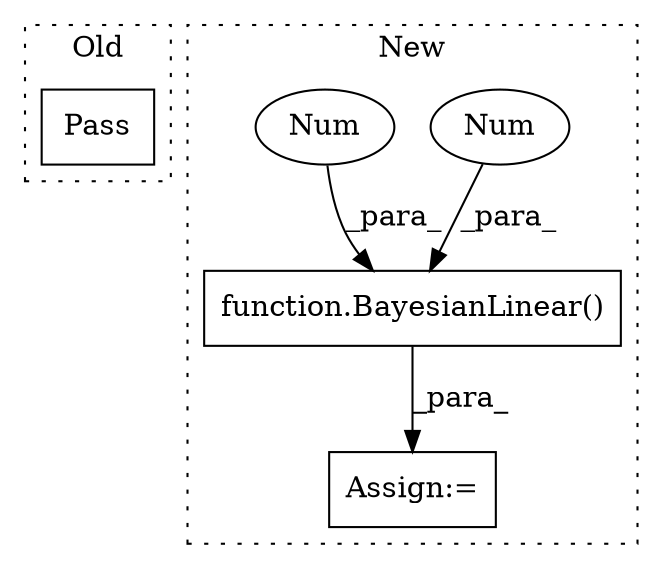 digraph G {
subgraph cluster0 {
1 [label="Pass" a="62" s="408" l="4" shape="box"];
label = "Old";
style="dotted";
}
subgraph cluster1 {
2 [label="function.BayesianLinear()" a="75" s="725,746" l="15,1" shape="box"];
3 [label="Num" a="76" s="740" l="2" shape="ellipse"];
4 [label="Num" a="76" s="744" l="2" shape="ellipse"];
5 [label="Assign:=" a="68" s="722" l="3" shape="box"];
label = "New";
style="dotted";
}
2 -> 5 [label="_para_"];
3 -> 2 [label="_para_"];
4 -> 2 [label="_para_"];
}